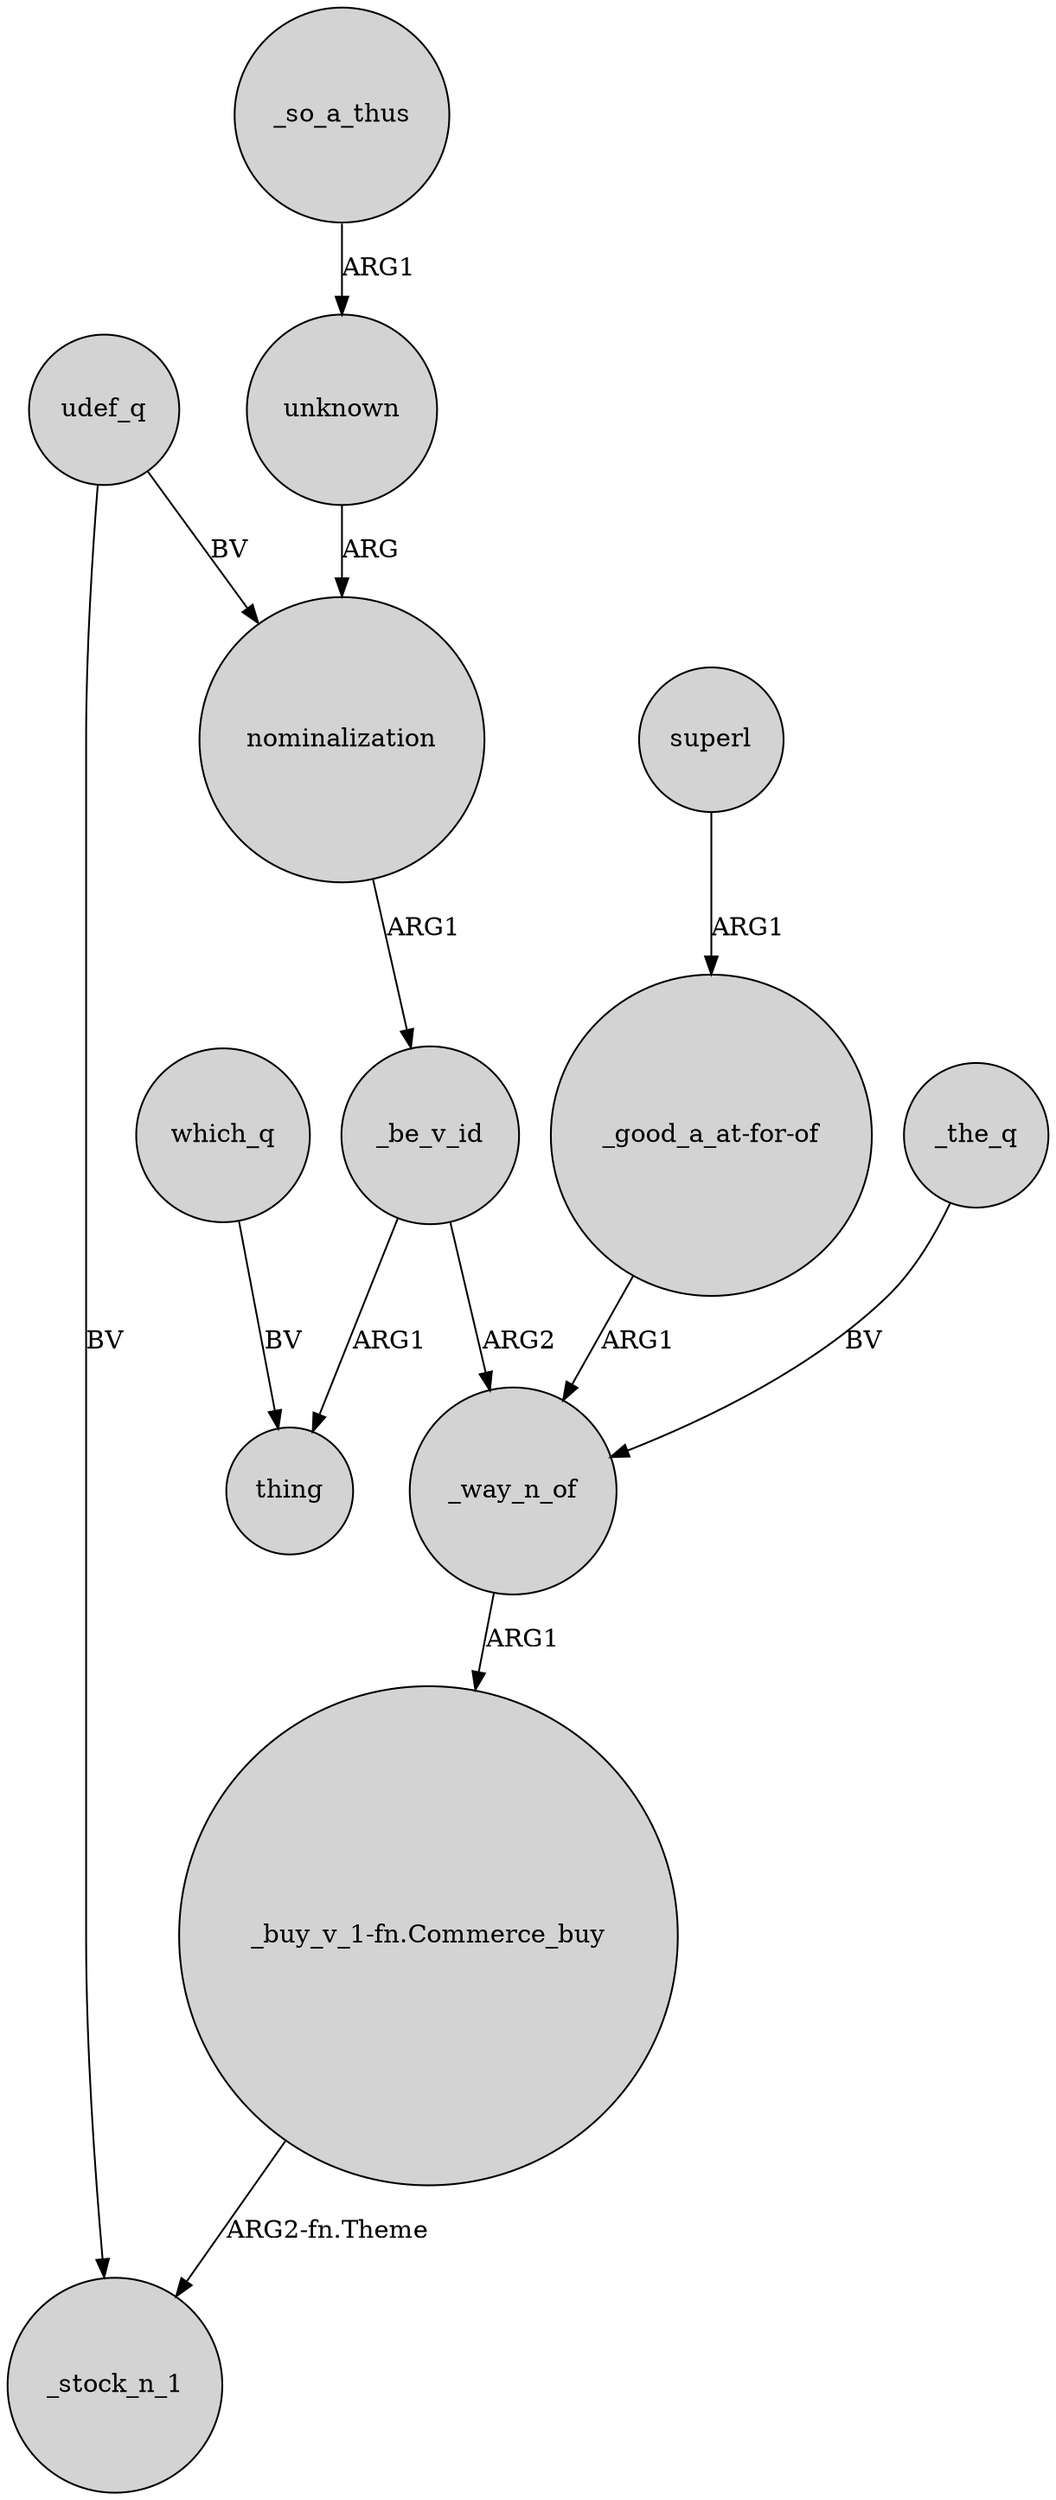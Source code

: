 digraph {
	node [shape=circle style=filled]
	udef_q -> _stock_n_1 [label=BV]
	unknown -> nominalization [label=ARG]
	superl -> "_good_a_at-for-of" [label=ARG1]
	"_good_a_at-for-of" -> _way_n_of [label=ARG1]
	_be_v_id -> _way_n_of [label=ARG2]
	nominalization -> _be_v_id [label=ARG1]
	_be_v_id -> thing [label=ARG1]
	"_buy_v_1-fn.Commerce_buy" -> _stock_n_1 [label="ARG2-fn.Theme"]
	_so_a_thus -> unknown [label=ARG1]
	udef_q -> nominalization [label=BV]
	_the_q -> _way_n_of [label=BV]
	which_q -> thing [label=BV]
	_way_n_of -> "_buy_v_1-fn.Commerce_buy" [label=ARG1]
}
